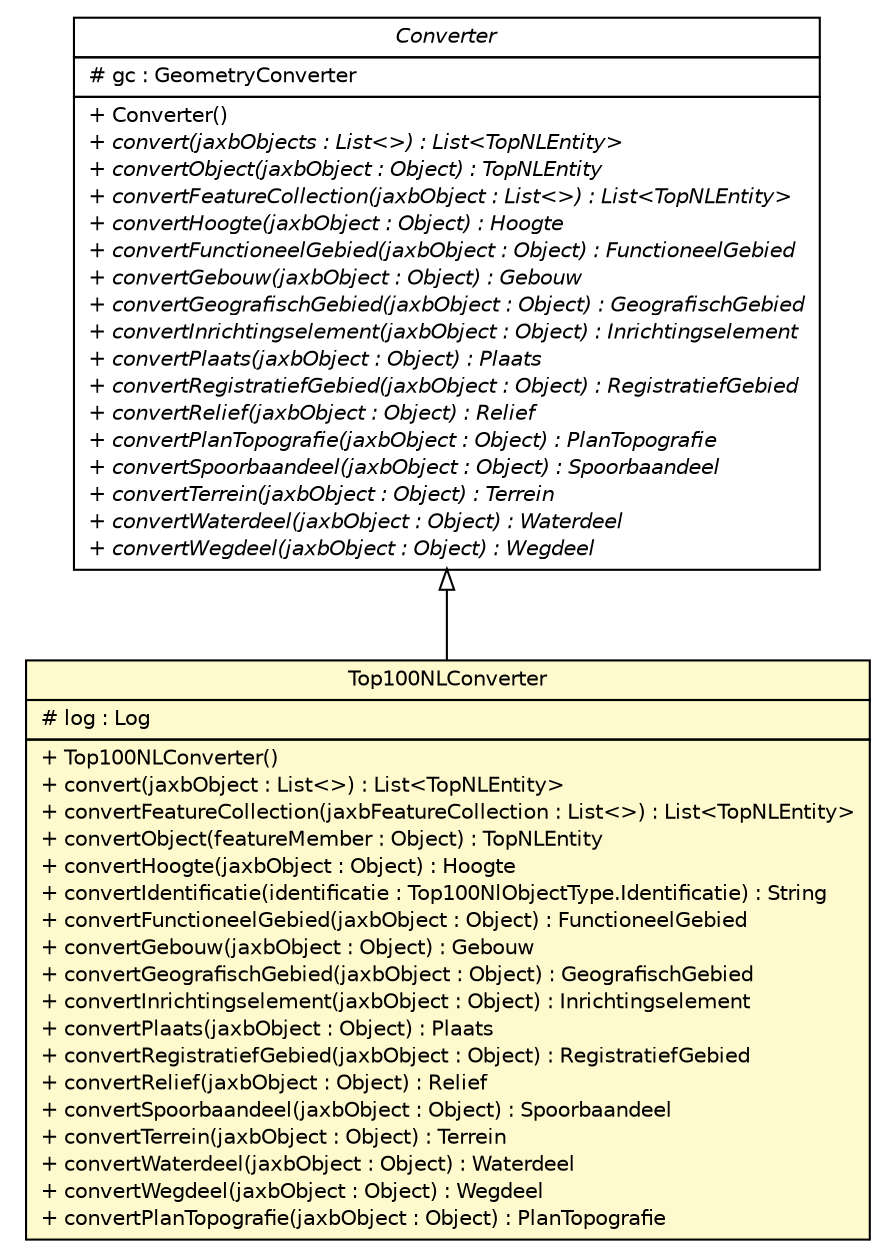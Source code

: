 #!/usr/local/bin/dot
#
# Class diagram 
# Generated by UMLGraph version R5_6-24-gf6e263 (http://www.umlgraph.org/)
#

digraph G {
	edge [fontname="Helvetica",fontsize=10,labelfontname="Helvetica",labelfontsize=10];
	node [fontname="Helvetica",fontsize=10,shape=plaintext];
	nodesep=0.25;
	ranksep=0.5;
	// nl.b3p.topnl.converters.Converter
	c34540 [label=<<table title="nl.b3p.topnl.converters.Converter" border="0" cellborder="1" cellspacing="0" cellpadding="2" port="p" href="./Converter.html">
		<tr><td><table border="0" cellspacing="0" cellpadding="1">
<tr><td align="center" balign="center"><font face="Helvetica-Oblique"> Converter </font></td></tr>
		</table></td></tr>
		<tr><td><table border="0" cellspacing="0" cellpadding="1">
<tr><td align="left" balign="left"> # gc : GeometryConverter </td></tr>
		</table></td></tr>
		<tr><td><table border="0" cellspacing="0" cellpadding="1">
<tr><td align="left" balign="left"> + Converter() </td></tr>
<tr><td align="left" balign="left"><font face="Helvetica-Oblique" point-size="10.0"> + convert(jaxbObjects : List&lt;&gt;) : List&lt;TopNLEntity&gt; </font></td></tr>
<tr><td align="left" balign="left"><font face="Helvetica-Oblique" point-size="10.0"> + convertObject(jaxbObject : Object) : TopNLEntity </font></td></tr>
<tr><td align="left" balign="left"><font face="Helvetica-Oblique" point-size="10.0"> + convertFeatureCollection(jaxbObject : List&lt;&gt;) : List&lt;TopNLEntity&gt; </font></td></tr>
<tr><td align="left" balign="left"><font face="Helvetica-Oblique" point-size="10.0"> + convertHoogte(jaxbObject : Object) : Hoogte </font></td></tr>
<tr><td align="left" balign="left"><font face="Helvetica-Oblique" point-size="10.0"> + convertFunctioneelGebied(jaxbObject : Object) : FunctioneelGebied </font></td></tr>
<tr><td align="left" balign="left"><font face="Helvetica-Oblique" point-size="10.0"> + convertGebouw(jaxbObject : Object) : Gebouw </font></td></tr>
<tr><td align="left" balign="left"><font face="Helvetica-Oblique" point-size="10.0"> + convertGeografischGebied(jaxbObject : Object) : GeografischGebied </font></td></tr>
<tr><td align="left" balign="left"><font face="Helvetica-Oblique" point-size="10.0"> + convertInrichtingselement(jaxbObject : Object) : Inrichtingselement </font></td></tr>
<tr><td align="left" balign="left"><font face="Helvetica-Oblique" point-size="10.0"> + convertPlaats(jaxbObject : Object) : Plaats </font></td></tr>
<tr><td align="left" balign="left"><font face="Helvetica-Oblique" point-size="10.0"> + convertRegistratiefGebied(jaxbObject : Object) : RegistratiefGebied </font></td></tr>
<tr><td align="left" balign="left"><font face="Helvetica-Oblique" point-size="10.0"> + convertRelief(jaxbObject : Object) : Relief </font></td></tr>
<tr><td align="left" balign="left"><font face="Helvetica-Oblique" point-size="10.0"> + convertPlanTopografie(jaxbObject : Object) : PlanTopografie </font></td></tr>
<tr><td align="left" balign="left"><font face="Helvetica-Oblique" point-size="10.0"> + convertSpoorbaandeel(jaxbObject : Object) : Spoorbaandeel </font></td></tr>
<tr><td align="left" balign="left"><font face="Helvetica-Oblique" point-size="10.0"> + convertTerrein(jaxbObject : Object) : Terrein </font></td></tr>
<tr><td align="left" balign="left"><font face="Helvetica-Oblique" point-size="10.0"> + convertWaterdeel(jaxbObject : Object) : Waterdeel </font></td></tr>
<tr><td align="left" balign="left"><font face="Helvetica-Oblique" point-size="10.0"> + convertWegdeel(jaxbObject : Object) : Wegdeel </font></td></tr>
		</table></td></tr>
		</table>>, URL="./Converter.html", fontname="Helvetica", fontcolor="black", fontsize=10.0];
	// nl.b3p.topnl.converters.Top100NLConverter
	c34541 [label=<<table title="nl.b3p.topnl.converters.Top100NLConverter" border="0" cellborder="1" cellspacing="0" cellpadding="2" port="p" bgcolor="lemonChiffon" href="./Top100NLConverter.html">
		<tr><td><table border="0" cellspacing="0" cellpadding="1">
<tr><td align="center" balign="center"> Top100NLConverter </td></tr>
		</table></td></tr>
		<tr><td><table border="0" cellspacing="0" cellpadding="1">
<tr><td align="left" balign="left"> # log : Log </td></tr>
		</table></td></tr>
		<tr><td><table border="0" cellspacing="0" cellpadding="1">
<tr><td align="left" balign="left"> + Top100NLConverter() </td></tr>
<tr><td align="left" balign="left"> + convert(jaxbObject : List&lt;&gt;) : List&lt;TopNLEntity&gt; </td></tr>
<tr><td align="left" balign="left"> + convertFeatureCollection(jaxbFeatureCollection : List&lt;&gt;) : List&lt;TopNLEntity&gt; </td></tr>
<tr><td align="left" balign="left"> + convertObject(featureMember : Object) : TopNLEntity </td></tr>
<tr><td align="left" balign="left"> + convertHoogte(jaxbObject : Object) : Hoogte </td></tr>
<tr><td align="left" balign="left"> + convertIdentificatie(identificatie : Top100NlObjectType.Identificatie) : String </td></tr>
<tr><td align="left" balign="left"> + convertFunctioneelGebied(jaxbObject : Object) : FunctioneelGebied </td></tr>
<tr><td align="left" balign="left"> + convertGebouw(jaxbObject : Object) : Gebouw </td></tr>
<tr><td align="left" balign="left"> + convertGeografischGebied(jaxbObject : Object) : GeografischGebied </td></tr>
<tr><td align="left" balign="left"> + convertInrichtingselement(jaxbObject : Object) : Inrichtingselement </td></tr>
<tr><td align="left" balign="left"> + convertPlaats(jaxbObject : Object) : Plaats </td></tr>
<tr><td align="left" balign="left"> + convertRegistratiefGebied(jaxbObject : Object) : RegistratiefGebied </td></tr>
<tr><td align="left" balign="left"> + convertRelief(jaxbObject : Object) : Relief </td></tr>
<tr><td align="left" balign="left"> + convertSpoorbaandeel(jaxbObject : Object) : Spoorbaandeel </td></tr>
<tr><td align="left" balign="left"> + convertTerrein(jaxbObject : Object) : Terrein </td></tr>
<tr><td align="left" balign="left"> + convertWaterdeel(jaxbObject : Object) : Waterdeel </td></tr>
<tr><td align="left" balign="left"> + convertWegdeel(jaxbObject : Object) : Wegdeel </td></tr>
<tr><td align="left" balign="left"> + convertPlanTopografie(jaxbObject : Object) : PlanTopografie </td></tr>
		</table></td></tr>
		</table>>, URL="./Top100NLConverter.html", fontname="Helvetica", fontcolor="black", fontsize=10.0];
	//nl.b3p.topnl.converters.Top100NLConverter extends nl.b3p.topnl.converters.Converter
	c34540:p -> c34541:p [dir=back,arrowtail=empty];
}

